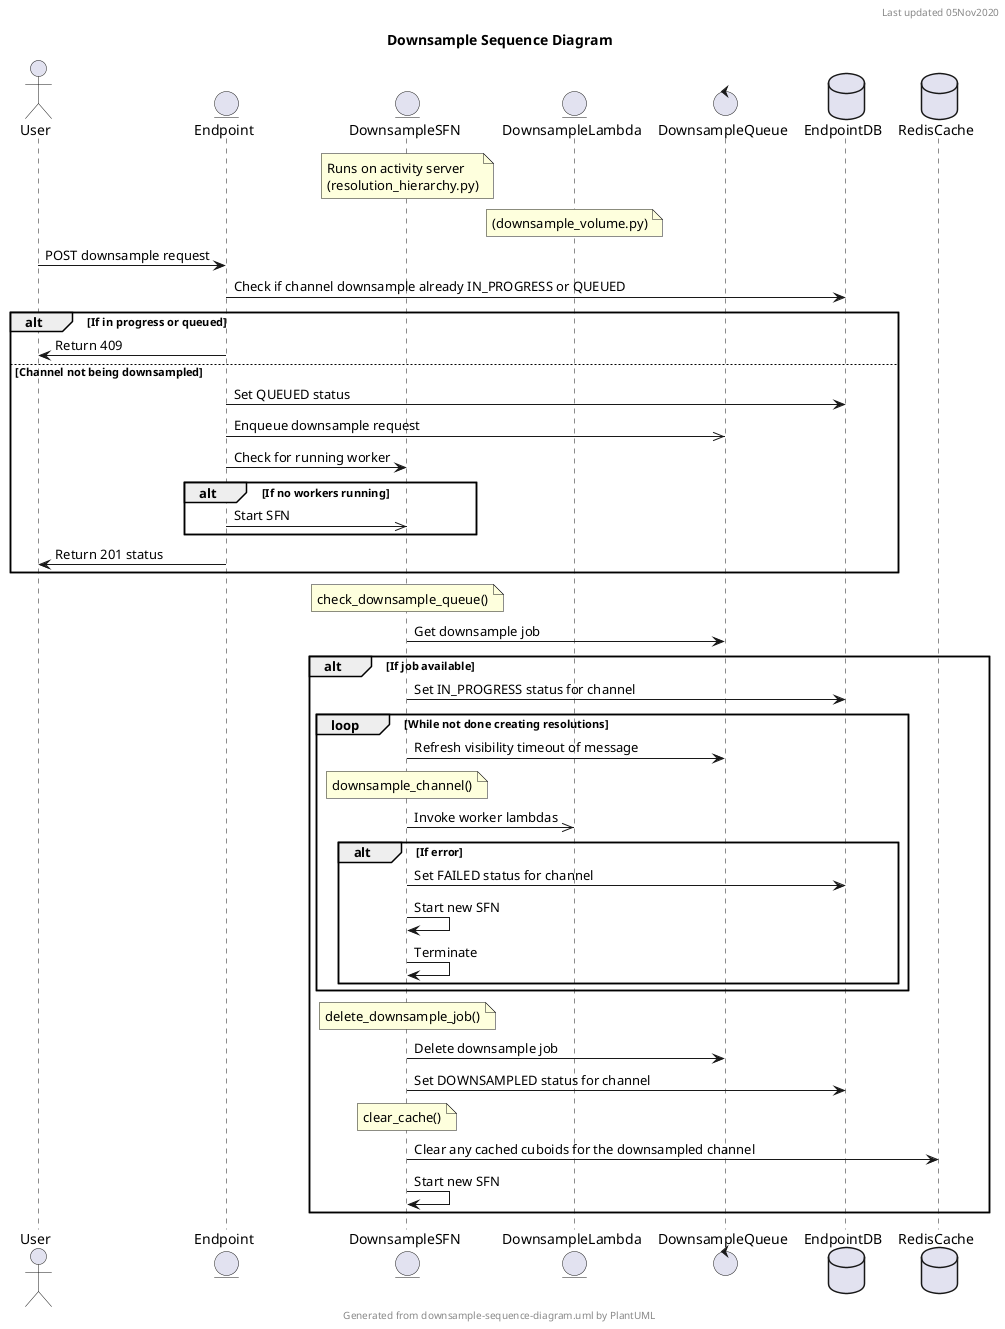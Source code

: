@startuml

header Last updated 05Nov2020
footer Generated from downsample-sequence-diagram.uml by PlantUML
title Downsample Sequence Diagram

actor User as U
entity Endpoint as E
entity DownsampleSFN as DS
note over DS: Runs on activity server\n(resolution_hierarchy.py)
entity DownsampleLambda as DL
note over DL: (downsample_volume.py)
control DownsampleQueue as DQ
database EndpointDB as DB
database RedisCache as RC

U->E: POST downsample request
E->DB: Check if channel downsample already IN_PROGRESS or QUEUED
alt If in progress or queued
    E->U: Return 409
else Channel not being downsampled
    E->DB: Set QUEUED status
    E->>DQ: Enqueue downsample request
    E->DS: Check for running worker
    alt If no workers running
        E->>DS: Start SFN
    end
    E->U: Return 201 status
end

note over DS: check_downsample_queue()
DS->DQ: Get downsample job 
alt If job available
    DS->DB: Set IN_PROGRESS status for channel
    loop While not done creating resolutions
        DS->DQ: Refresh visibility timeout of message
        note over DS: downsample_channel()
        DS->>DL: Invoke worker lambdas
        alt If error
            DS->DB: Set FAILED status for channel
            DS->DS: Start new SFN
            DS->DS: Terminate
        end
    end
    note over DS: delete_downsample_job()
    DS->DQ: Delete downsample job
    DS->DB: Set DOWNSAMPLED status for channel
    note over DS: clear_cache()
    DS->RC: Clear any cached cuboids for the downsampled channel
    DS->DS: Start new SFN
end

@enduml
